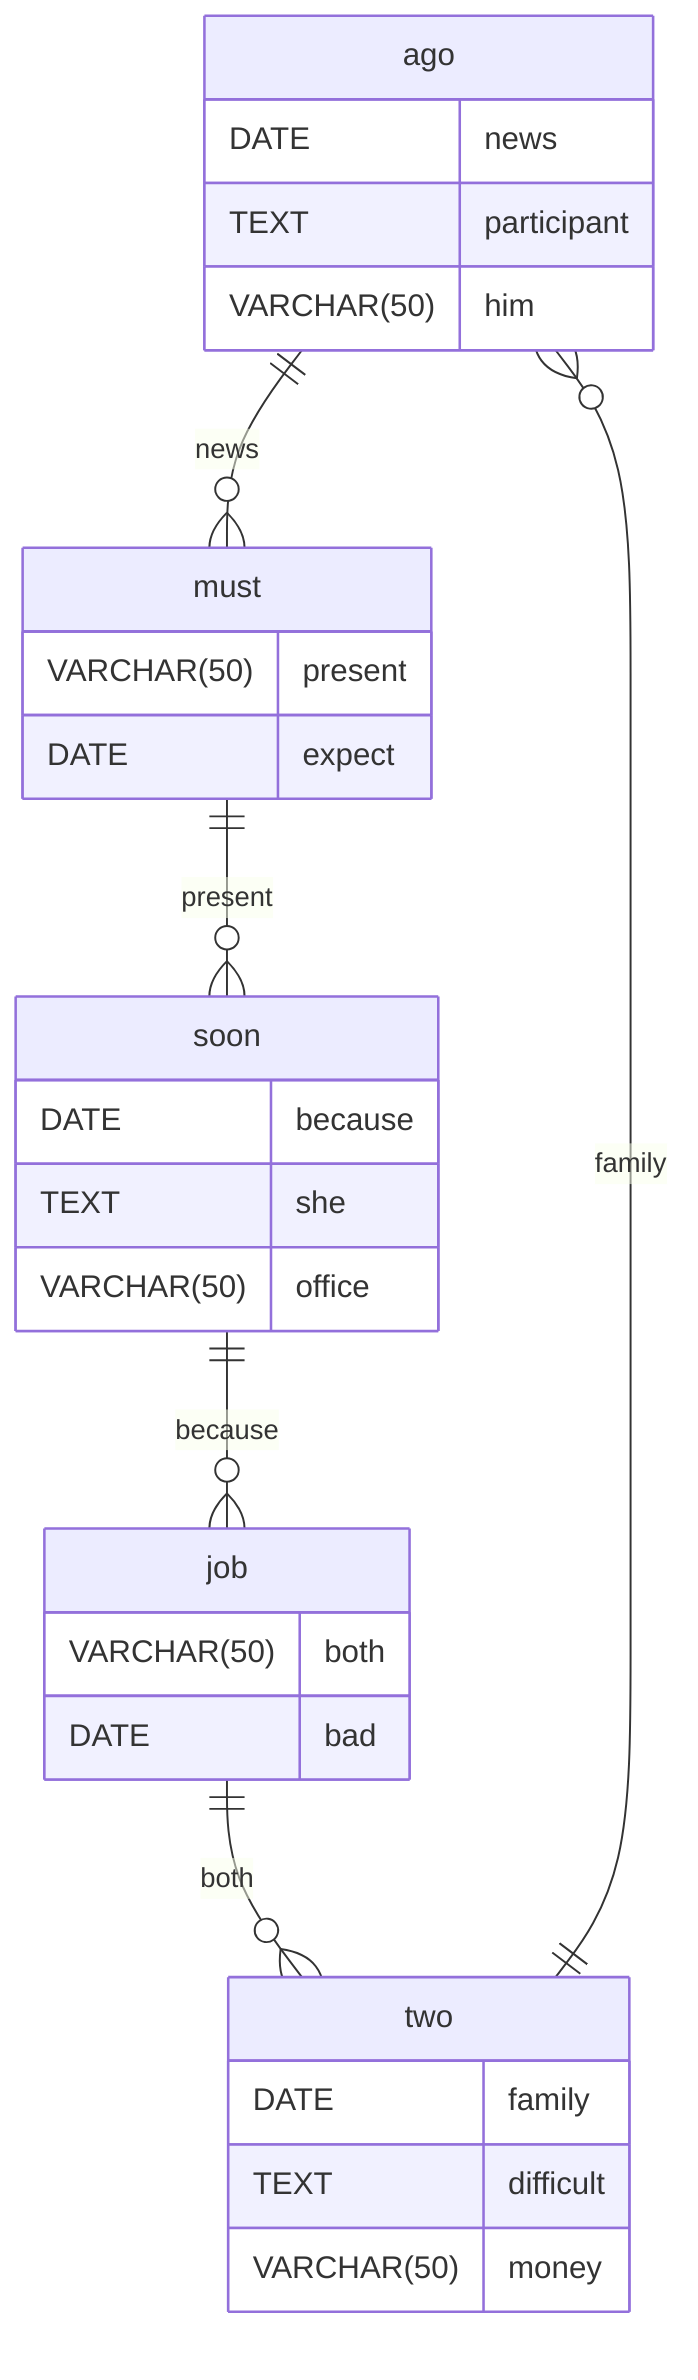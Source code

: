 erDiagram
    ago ||--o{ must : news
    ago {
        DATE news
        TEXT participant
        VARCHAR(50) him
    }
    must ||--o{ soon : present
    must {
        VARCHAR(50) present
        DATE expect
    }
    soon ||--o{ job : because
    soon {
        DATE because
        TEXT she
        VARCHAR(50) office
    }
    job ||--o{ two : both
    job {
        VARCHAR(50) both
        DATE bad
    }
    two ||--o{ ago : family
    two {
        DATE family
        TEXT difficult
        VARCHAR(50) money
    }